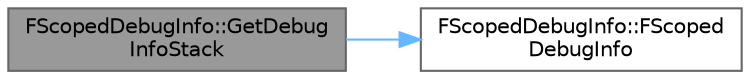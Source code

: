 digraph "FScopedDebugInfo::GetDebugInfoStack"
{
 // INTERACTIVE_SVG=YES
 // LATEX_PDF_SIZE
  bgcolor="transparent";
  edge [fontname=Helvetica,fontsize=10,labelfontname=Helvetica,labelfontsize=10];
  node [fontname=Helvetica,fontsize=10,shape=box,height=0.2,width=0.4];
  rankdir="LR";
  Node1 [id="Node000001",label="FScopedDebugInfo::GetDebug\lInfoStack",height=0.2,width=0.4,color="gray40", fillcolor="grey60", style="filled", fontcolor="black",tooltip="Accesses the list of debug infos on the stack in this thread."];
  Node1 -> Node2 [id="edge1_Node000001_Node000002",color="steelblue1",style="solid",tooltip=" "];
  Node2 [id="Node000002",label="FScopedDebugInfo::FScoped\lDebugInfo",height=0.2,width=0.4,color="grey40", fillcolor="white", style="filled",URL="$d3/d24/classFScopedDebugInfo.html#a83aa940fca2ed511e1cad8fc368d27a3",tooltip="Initialization constructor."];
}
